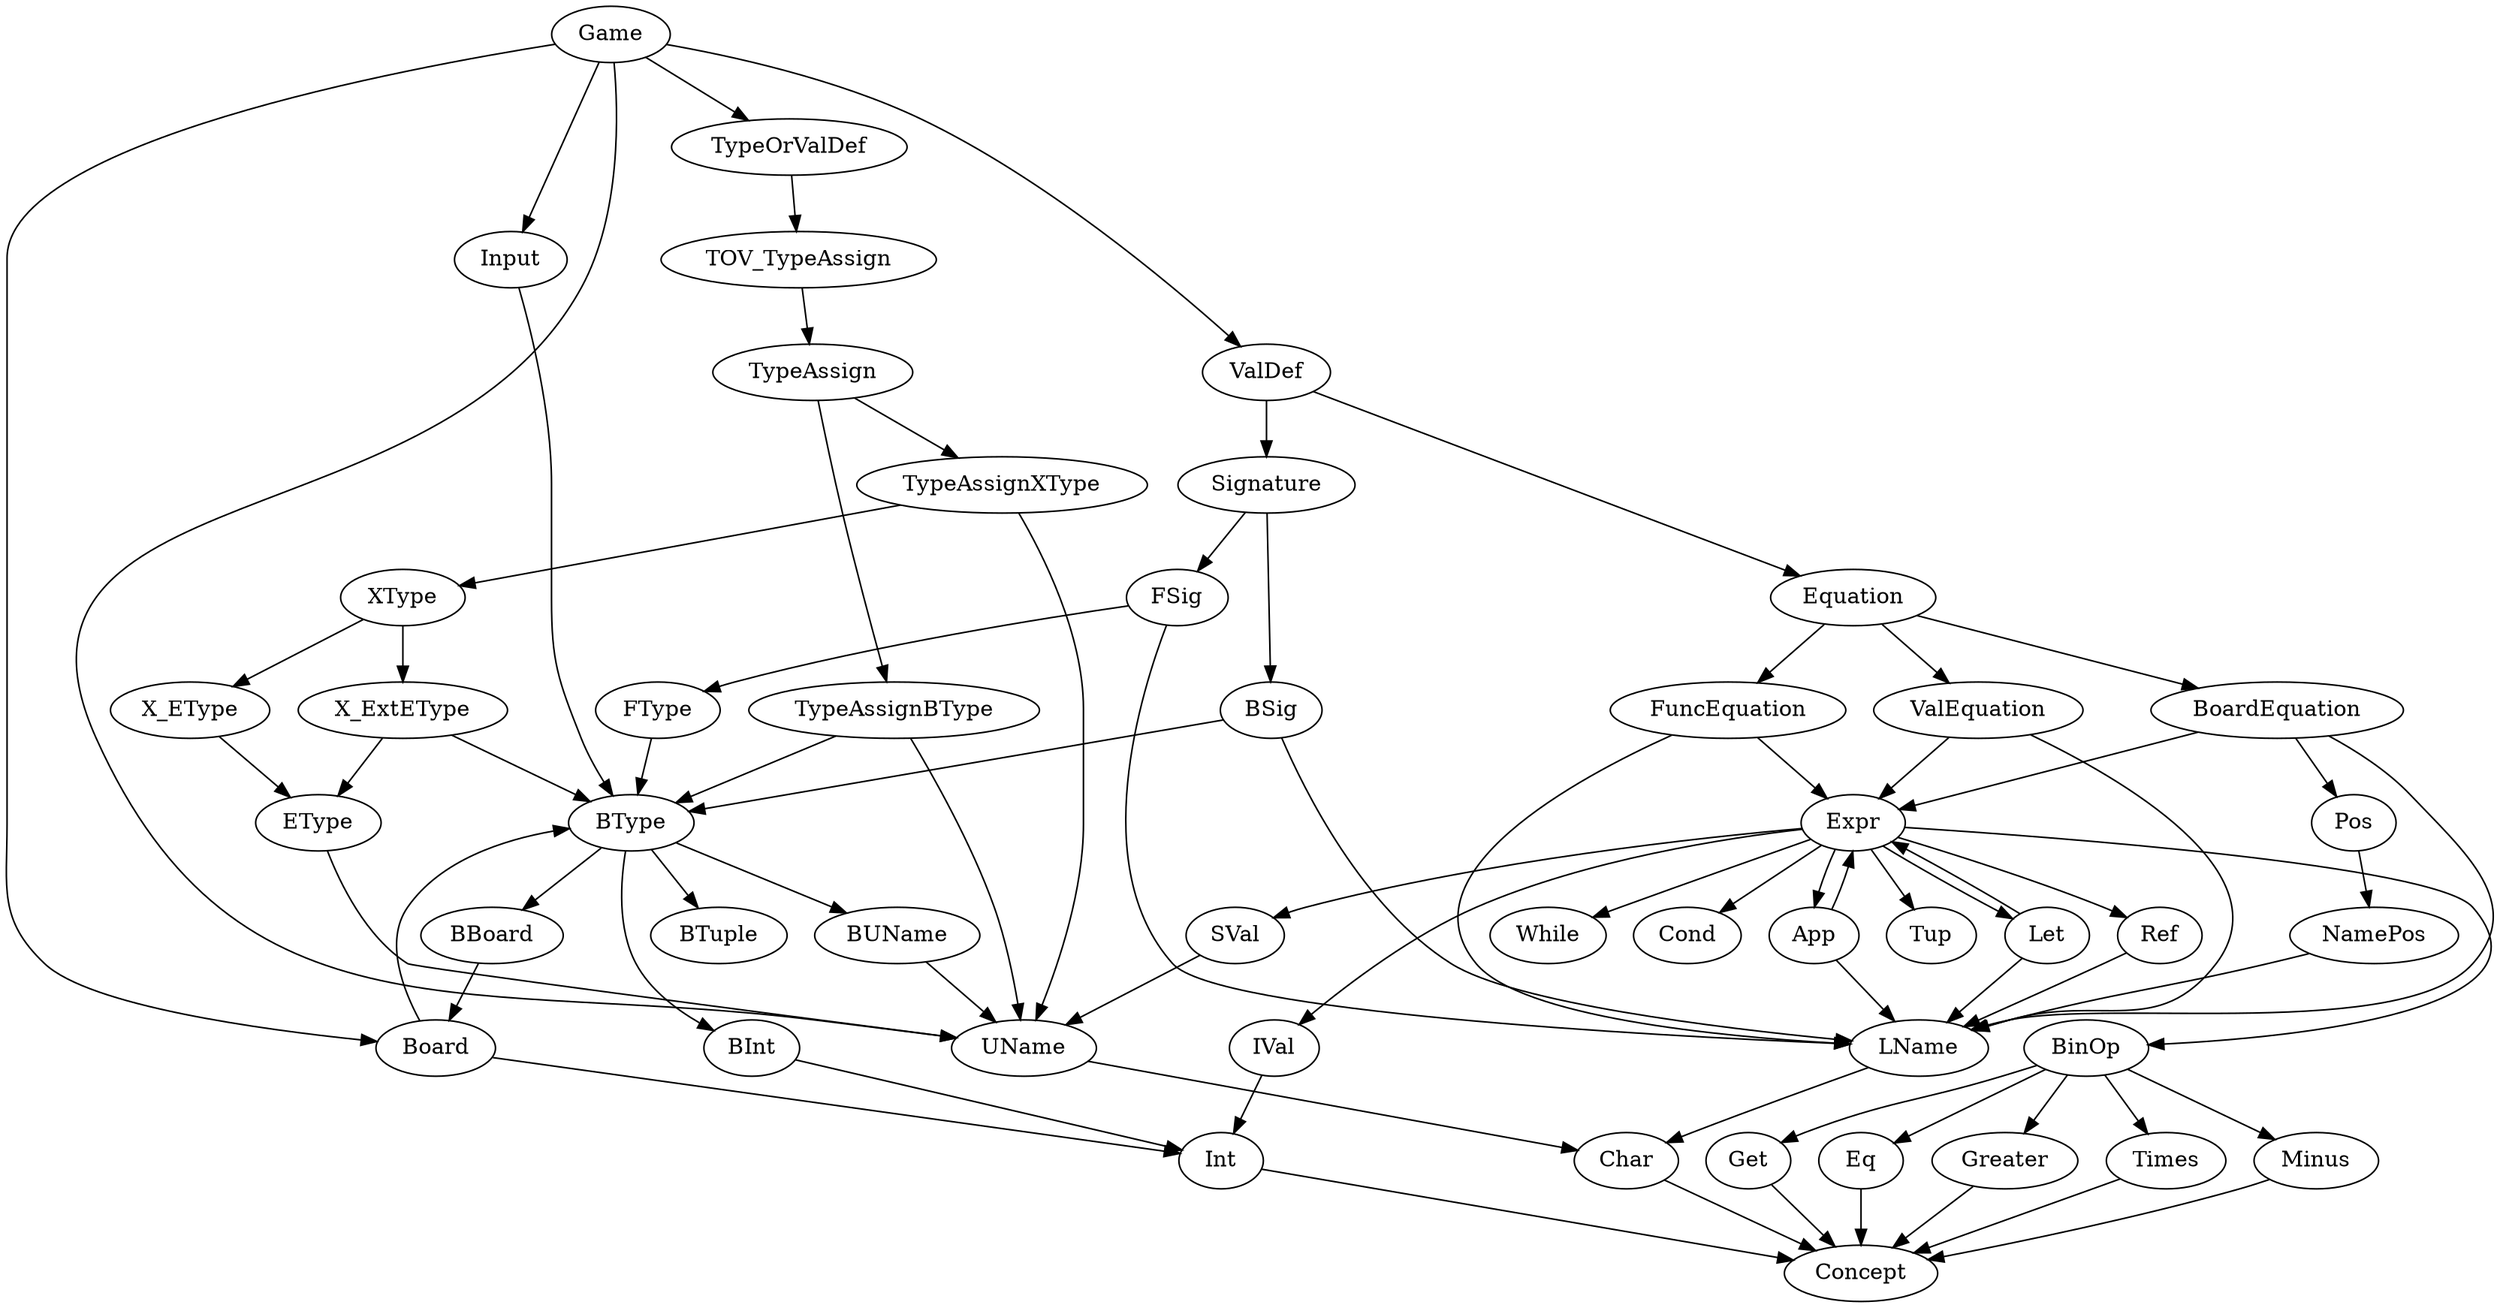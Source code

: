 strict digraph G {
Game	 [label="Game"];
UName	 [label="UName"];
Char	 [label="Char"];
Concept	 [label="Concept"];
TypeOrValDef	 [label="TypeOrValDef"];
TOV_TypeAssign	 [label="TOV_TypeAssign"];
TypeAssign	 [label="TypeAssign"];
TypeAssignXType	 [label="TypeAssignXType"];
XType	 [label="XType"];
X_EType	 [label="X_EType"];
EType	 [label="EType"];
X_ExtEType	 [label="X_ExtEType"];
BType	 [label="BType"];
BUName	 [label="BUName"];
TypeAssignBType	 [label="TypeAssignBType"];
BTuple	 [label="BTuple"];
BInt	 [label="BInt"];
Int	 [label="Int"];
BBoard	 [label="BBoard"];
Board	 [label="Board"];
Input	 [label="Input"];
ValDef	 [label="ValDef"];
Signature	 [label="Signature"];
BSig	 [label="BSig"];
LName	 [label="LName"];
Equation	 [label="Equation"];
BoardEquation	 [label="BoardEquation"];
Pos	 [label="Pos"];
NamePos	 [label="NamePos"];
Expr	 [label="Expr"];
SVal	 [label="SVal"];
FSig	 [label="FSig"];
FType	 [label="FType"];
FuncEquation	 [label="FuncEquation"];
Cond	 [label="Cond"];
BinOp	 [label="BinOp"];
Ref	 [label="Ref"];
Eq	 [label="Eq"];
Greater	 [label="Greater"];
IVal	 [label="IVal"];
Times	 [label="Times"];
App	 [label="App"];
Minus	 [label="Minus"];
ValEquation	 [label="ValEquation"];
Get	 [label="Get"];
Let	 [label="Let"];
Tup	 [label="Tup"];
While	 [label="While"];
Game	->	UName	 [label=""];
Game	->	TypeOrValDef	 [label=""];
Game	->	Board	 [label=""];
Game	->	Input	 [label=""];
Game	->	ValDef	 [label=""];
UName	->	Char	 [label=""];
Char	->	Concept	 [label=""];
TypeOrValDef	->	TOV_TypeAssign	 [label=""];
TOV_TypeAssign	->	TypeAssign	 [label=""];
TypeAssign	->	TypeAssignXType	 [label=""];
TypeAssignXType	->	UName	 [label=""];
TypeAssignXType	->	XType	 [label=""];
XType	->	X_EType	 [label=""];
X_EType	->	EType	 [label=""];
EType	->	UName	 [label=""];
XType	->	X_ExtEType	 [label=""];
X_ExtEType	->	BType	 [label=""];
X_ExtEType	->	EType	 [label=""];
BType	->	BUName	 [label=""];
BUName	->	UName	 [label=""];
TypeAssign	->	TypeAssignBType	 [label=""];
TypeAssignBType	->	UName	 [label=""];
TypeAssignBType	->	BType	 [label=""];
BType	->	BTuple	 [label=""];
BType	->	BInt	 [label=""];
BInt	->	Int	 [label=""];
Int	->	Concept	 [label=""];
BType	->	BBoard	 [label=""];
BBoard	->	Board	 [label=""];
Board	->	Int	 [label=""];
Board	->	BType	 [label=""];
Input	->	BType	 [label=""];
ValDef	->	Signature	 [label=""];
ValDef	->	Equation	 [label=""];
Signature	->	BSig	 [label=""];
BSig	->	LName	 [label=""];
BSig	->	BType	 [label=""];
LName	->	Char	 [label=""];
Equation	->	BoardEquation	 [label=""];
BoardEquation	->	LName	 [label=""];
BoardEquation	->	Pos	 [label=""];
BoardEquation	->	Expr	 [label=""];
Pos	->	NamePos	 [label=""];
NamePos	->	LName	 [label=""];
Expr	->	SVal	 [label=""];
SVal	->	UName	 [label=""];
Signature	->	FSig	 [label=""];
FSig	->	LName	 [label=""];
FSig	->	FType	 [label=""];
FType	->	BType	 [label=""];
Equation	->	FuncEquation	 [label=""];
FuncEquation	->	LName	 [label=""];
FuncEquation	->	Expr	 [label=""];
Expr	->	Cond	 [label=""];
Expr	->	BinOp	 [label=""];
Expr	->	Ref	 [label=""];
Ref	->	LName	 [label=""];
BinOp	->	Eq	 [label=""];
Eq	->	Concept	 [label=""];
BinOp	->	Greater	 [label=""];
Greater	->	Concept	 [label=""];
Expr	->	IVal	 [label=""];
IVal	->	Int	 [label=""];
BinOp	->	Times	 [label=""];
Times	->	Concept	 [label=""];
Expr	->	App	 [label=""];
App	->	LName	 [label=""];
App	->	Expr	 [label=""];
BinOp	->	Minus	 [label=""];
Minus	->	Concept	 [label=""];
Equation	->	ValEquation	 [label=""];
ValEquation	->	LName	 [label=""];
ValEquation	->	Expr	 [label=""];
BinOp	->	Get	 [label=""];
Get	->	Concept	 [label=""];
Expr	->	Let	 [label=""];
Let	->	LName	 [label=""];
Let	->	Expr	 [label=""];
Expr	->	Tup	 [label=""];
Expr	->	While	 [label=""];

}